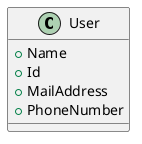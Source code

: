 @startuml User_oauth_minimum
left to right direction
class User{
	+ Name
	+ Id
	+ MailAddress
	+ PhoneNumber
}
@enduml